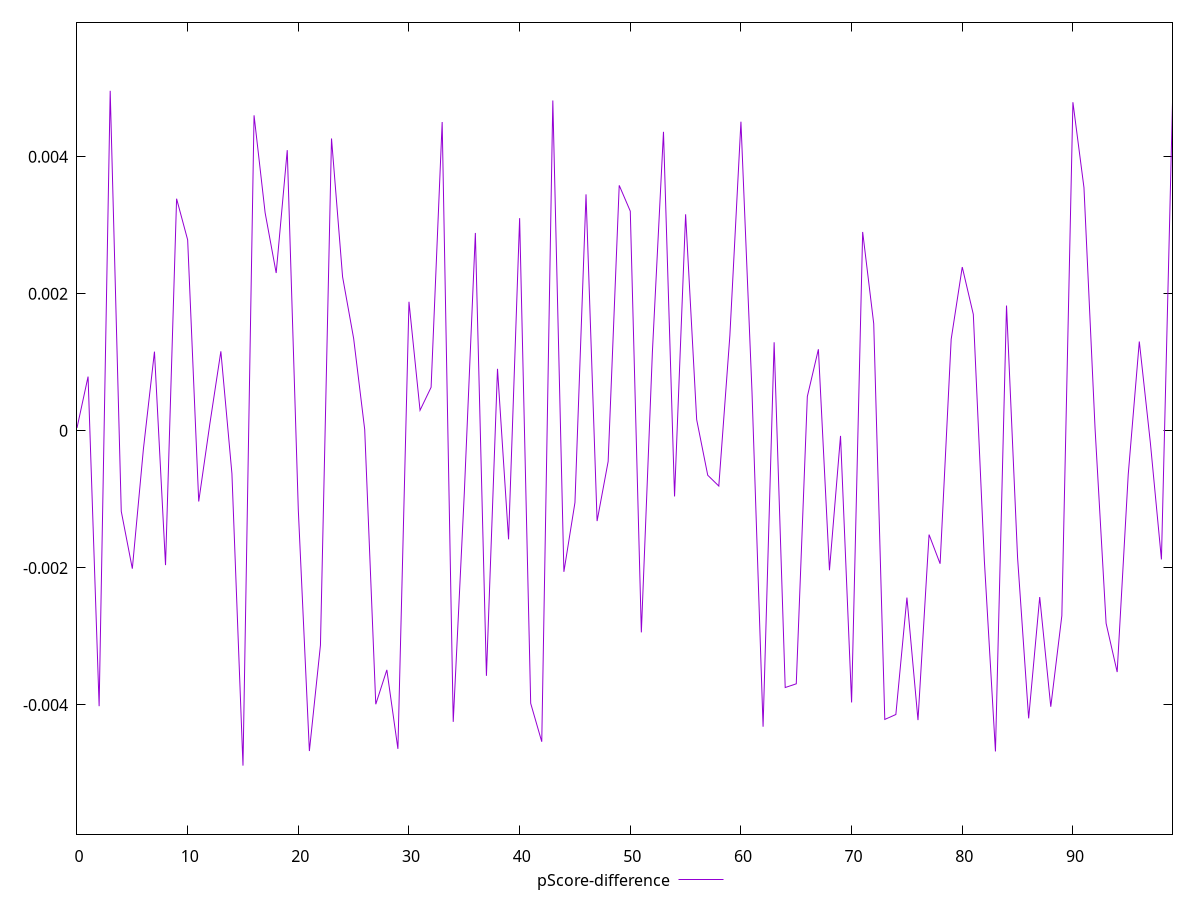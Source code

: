 reset

$pScoreDifference <<EOF
0 0.00004357374762020694
1 0.000792017816729218
2 -0.004018599925794564
3 0.004963450761503285
4 -0.0011748962761247705
5 -0.002011368276467196
6 -0.0002668266584435752
7 0.0011565735749780037
8 -0.0019598539012535277
9 0.003388482583213004
10 0.0027874976495071424
11 -0.0010307316953412915
12 0.00009580041973000775
13 0.0011606717862445715
14 -0.0006238021561097984
15 -0.004886025825752038
16 0.004605534041311921
17 0.0031842755408019174
18 0.0023043215521663107
19 0.004097534717132145
20 -0.0011553113606294074
21 -0.0046728712833277175
22 -0.0031276944780657123
23 0.004267426337893787
24 0.0022488475746972325
25 0.001348638971040761
26 0.00001947375482802549
27 -0.00399025867039382
28 -0.0034886854328602945
29 -0.004641451377286887
30 0.0018840595535856153
31 0.00030028779098378866
32 0.0006361731969669604
33 0.004507691495619137
34 -0.0042470529488174424
35 -0.0009097969151456997
36 0.0028886835477840433
37 -0.0035753793587876004
38 0.0009055307689634917
39 -0.0015833084138318076
40 0.0031049812346328753
41 -0.003976994061753891
42 -0.0045373553923302445
43 0.004822306610408389
44 -0.0020572393800933897
45 -0.0010466414538978785
46 0.0034518948017302487
47 -0.0013168042616942266
48 -0.0004465673220349631
49 0.0035832756651182907
50 0.0032067602947071228
51 -0.002941132715338912
52 0.0011557421346655161
53 0.004364786012303834
54 -0.000957256714422039
55 0.0031607011558094644
56 0.00016294993997389984
57 -0.0006478369919769023
58 -0.0008053175252720202
59 0.0013911806605738652
60 0.004512554445179506
61 0.0005672366221783909
62 -0.004317958518308518
63 0.0012930150017816944
64 -0.003746223753919198
65 -0.0036918813302867504
66 0.0005014637315082782
67 0.0011909753406204038
68 -0.002034616749188811
69 -0.00007341627398993467
70 -0.003964389461547424
71 0.0029033970626606287
72 0.0015641878719944158
73 -0.004211848111678074
74 -0.004139676975854489
75 -0.0024333860947205466
76 -0.004221941500962223
77 -0.0015143493868310376
78 -0.0019392312026269565
79 0.001337969560640806
80 0.0023908279151488854
81 0.0017001702549114261
82 -0.001900188586193896
83 -0.0046789234205760755
84 0.001829438889262458
85 -0.0018510291503338605
86 -0.00419661165233709
87 -0.0024258313341921633
88 -0.004027042851801554
89 -0.0026985098363522253
90 0.004796817028961509
91 0.00354967524253913
92 0.00004169143460519553
93 -0.002808697758347689
94 -0.003520316361960929
95 -0.0006360791537515231
96 0.0013040459342471555
97 -0.00017415802662001933
98 -0.0018766508749185062
99 0.004793558019683397
EOF

set key outside below
set xrange [0:99]
set yrange [-0.005886025825752038:0.005963450761503285]
set trange [-0.005886025825752038:0.005963450761503285]
set terminal svg size 640, 500 enhanced background rgb 'white'
set output "reports/report_00033_2021-03-01T14-23-16.841Z/mainthread-work-breakdown/samples/astro-cached/pScore-difference/values.svg"

plot $pScoreDifference title "pScore-difference" with line

reset
